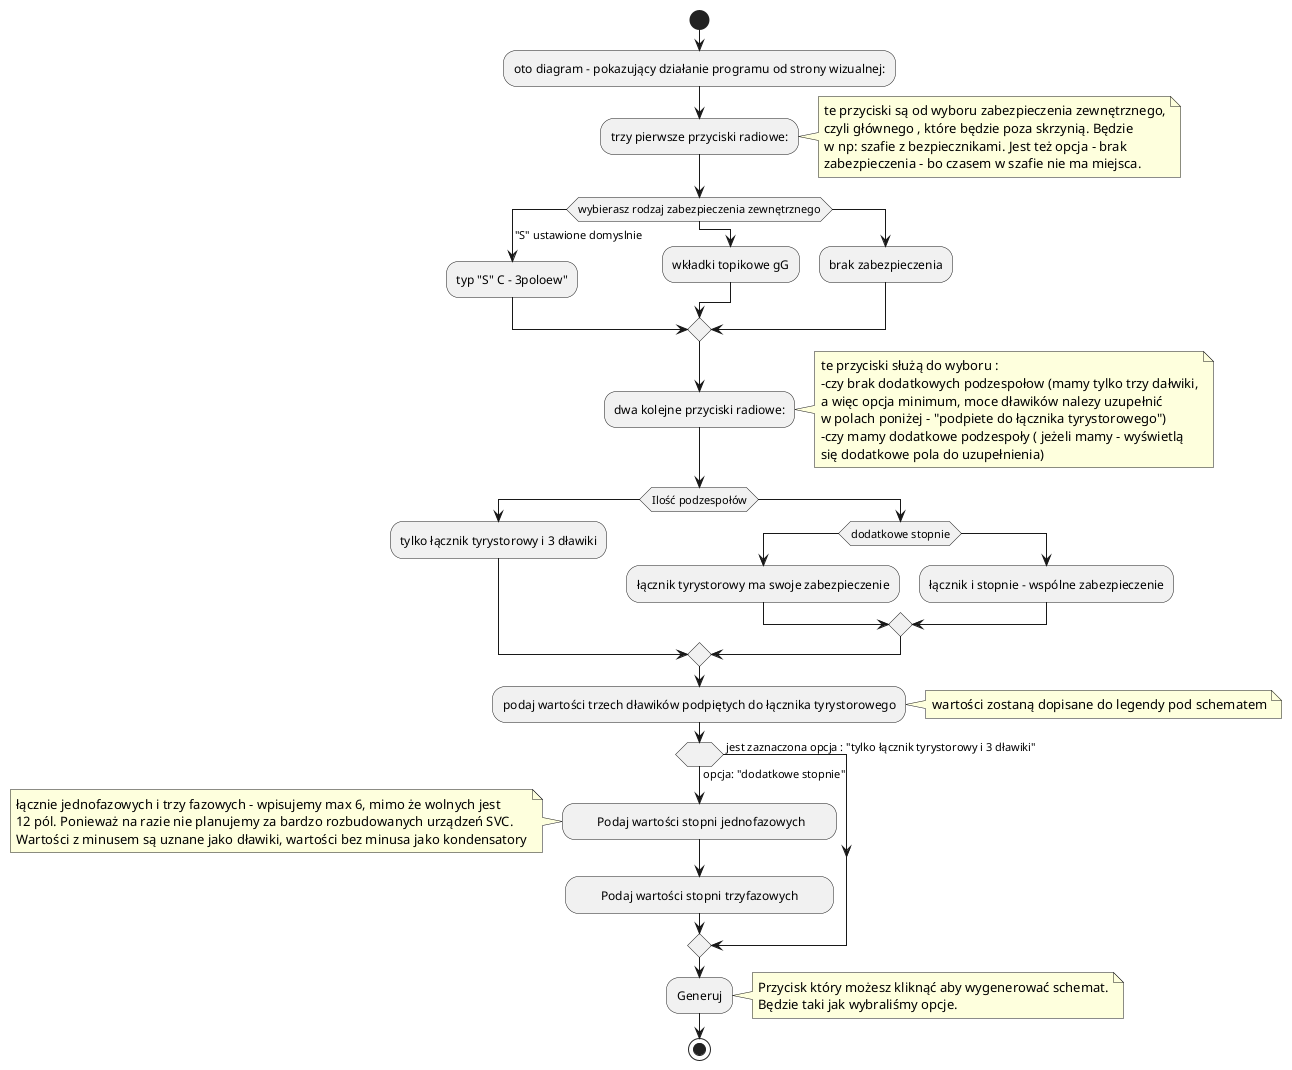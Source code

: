 @startuml

start
:oto diagram - pokazujący działanie programu od strony wizualnej:;
:trzy pierwsze przyciski radiowe:;
note right
  te przyciski są od wyboru zabezpieczenia zewnętrznego,
  czyli głównego , które będzie poza skrzynią. Będzie
  w np: szafie z bezpiecznikami. Jest też opcja - brak
  zabezpieczenia - bo czasem w szafie nie ma miejsca.
end note
switch (wybierasz rodzaj zabezpieczenia zewnętrznego)
case ( "S" ustawione domyslnie)
  :typ "S" C - 3poloew";
case ()
  :wkładki topikowe gG;
case ()
  :brak zabezpieczenia;
endswitch
:dwa kolejne przyciski radiowe:;
note right
  te przyciski służą do wyboru :
  -czy brak dodatkowych podzespołow (mamy tylko trzy dałwiki,
  a więc opcja minimum, moce dławików nalezy uzupełnić
  w polach poniżej - "podpiete do łącznika tyrystorowego")
  -czy mamy dodatkowe podzespoły ( jeżeli mamy - wyświetlą
  się dodatkowe pola do uzupełnienia)
end note


if (Ilość podzespołów)
  :tylko łącznik tyrystorowy i 3 dławiki;
else ()
  switch (dodatkowe stopnie)
case ()
  :łącznik tyrystorowy ma swoje zabezpieczenie;
case ()
  :łącznik i stopnie - wspólne zabezpieczenie;

endswitch


endif
:podaj wartości trzech dławików podpiętych do łącznika tyrystorowego;
note right
wartości zostaną dopisane do legendy pod schematem
end note

if ( )then( jest zaznaczona opcja : "tylko łącznik tyrystorowy i 3 dławiki" )

else (opcja: "dodatkowe stopnie")
  :        Podaj wartości stopni jednofazowych       ;
  note left
  łącznie jednofazowych i trzy fazowych - wpisujemy max 6, mimo że wolnych jest
  12 pól. Ponieważ na razie nie planujemy za bardzo rozbudowanych urządzeń SVC.
  Wartości z minusem są uznane jako dławiki, wartości bez minusa jako kondensatory
end note
  :        Podaj wartości stopni trzyfazowych        ;
endif

:Generuj;
note right
  Przycisk który możesz kliknąć aby wygenerować schemat.
  Będzie taki jak wybraliśmy opcje.
end note

stop


@enduml
